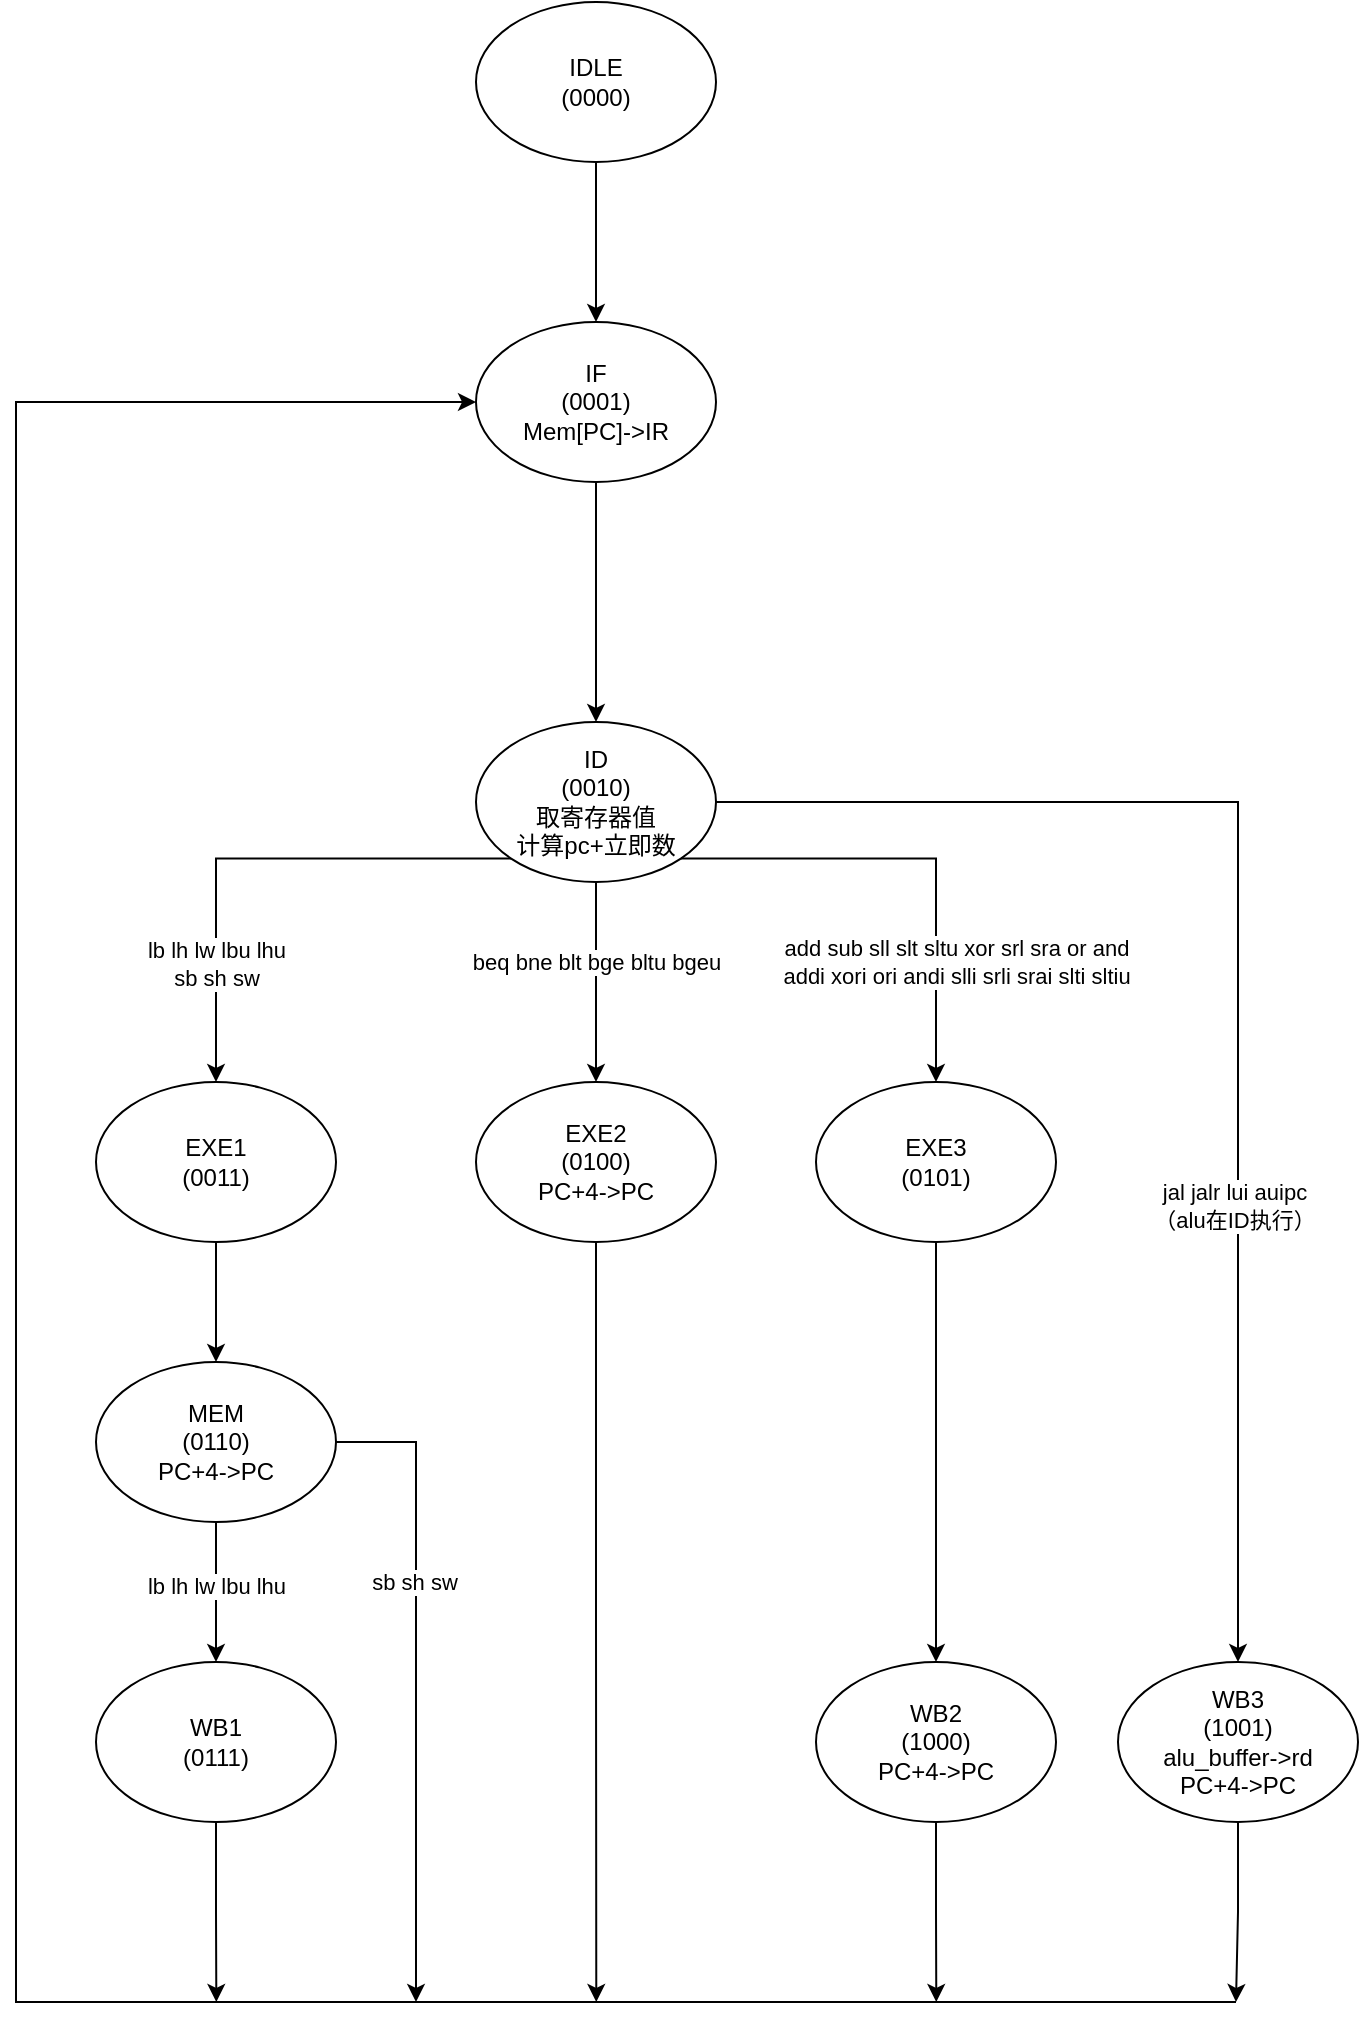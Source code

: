 <mxfile version="18.0.1" type="device"><diagram id="N3xqF-b8Mn_Eai6qiMRw" name="Page-1"><mxGraphModel dx="2426" dy="2448" grid="1" gridSize="10" guides="1" tooltips="1" connect="1" arrows="1" fold="1" page="1" pageScale="1" pageWidth="850" pageHeight="1100" math="0" shadow="0"><root><mxCell id="0"/><mxCell id="1" parent="0"/><mxCell id="8lIwwfxrAbX4aWX-zBku-25" style="edgeStyle=orthogonalEdgeStyle;rounded=0;orthogonalLoop=1;jettySize=auto;html=1;exitX=0.5;exitY=1;exitDx=0;exitDy=0;entryX=0.5;entryY=0;entryDx=0;entryDy=0;" parent="1" source="8lIwwfxrAbX4aWX-zBku-1" target="8lIwwfxrAbX4aWX-zBku-2" edge="1"><mxGeometry relative="1" as="geometry"/></mxCell><mxCell id="BjjPaVkNF5MPB5hzw5v8-6" style="edgeStyle=orthogonalEdgeStyle;rounded=0;orthogonalLoop=1;jettySize=auto;html=1;exitX=0;exitY=0.5;exitDx=0;exitDy=0;startArrow=classic;startFill=1;endArrow=none;endFill=0;" parent="1" source="8lIwwfxrAbX4aWX-zBku-1" edge="1"><mxGeometry relative="1" as="geometry"><mxPoint x="700" y="-60" as="targetPoint"/><Array as="points"><mxPoint x="90" y="-860"/><mxPoint x="90" y="-60"/></Array></mxGeometry></mxCell><mxCell id="8lIwwfxrAbX4aWX-zBku-1" value="IF&lt;br&gt;(0001)&lt;br&gt;Mem[PC]-&amp;gt;IR" style="ellipse;whiteSpace=wrap;html=1;" parent="1" vertex="1"><mxGeometry x="320" y="-900" width="120" height="80" as="geometry"/></mxCell><mxCell id="8lIwwfxrAbX4aWX-zBku-6" style="edgeStyle=orthogonalEdgeStyle;rounded=0;orthogonalLoop=1;jettySize=auto;html=1;exitX=1;exitY=1;exitDx=0;exitDy=0;entryX=0.5;entryY=0;entryDx=0;entryDy=0;" parent="1" source="8lIwwfxrAbX4aWX-zBku-2" target="8lIwwfxrAbX4aWX-zBku-3" edge="1"><mxGeometry relative="1" as="geometry"/></mxCell><mxCell id="8lIwwfxrAbX4aWX-zBku-7" value="add sub sll slt sltu xor srl sra or and&lt;br&gt;addi xori ori andi slli srli srai slti sltiu&lt;br&gt;" style="edgeLabel;html=1;align=center;verticalAlign=middle;resizable=0;points=[];" parent="8lIwwfxrAbX4aWX-zBku-6" vertex="1" connectable="0"><mxGeometry x="0.203" y="5" relative="1" as="geometry"><mxPoint x="5" y="35" as="offset"/></mxGeometry></mxCell><mxCell id="8lIwwfxrAbX4aWX-zBku-10" style="edgeStyle=none;rounded=0;orthogonalLoop=1;jettySize=auto;html=1;exitX=0.5;exitY=1;exitDx=0;exitDy=0;" parent="1" source="8lIwwfxrAbX4aWX-zBku-2" target="8lIwwfxrAbX4aWX-zBku-5" edge="1"><mxGeometry relative="1" as="geometry"/></mxCell><mxCell id="8lIwwfxrAbX4aWX-zBku-11" value="beq bne blt bge bltu bgeu" style="edgeLabel;html=1;align=center;verticalAlign=middle;resizable=0;points=[];" parent="8lIwwfxrAbX4aWX-zBku-10" vertex="1" connectable="0"><mxGeometry x="0.394" y="-3" relative="1" as="geometry"><mxPoint x="3" y="-30" as="offset"/></mxGeometry></mxCell><mxCell id="8lIwwfxrAbX4aWX-zBku-13" style="edgeStyle=orthogonalEdgeStyle;rounded=0;orthogonalLoop=1;jettySize=auto;html=1;exitX=0;exitY=1;exitDx=0;exitDy=0;entryX=0.5;entryY=0;entryDx=0;entryDy=0;" parent="1" source="8lIwwfxrAbX4aWX-zBku-2" target="8lIwwfxrAbX4aWX-zBku-12" edge="1"><mxGeometry relative="1" as="geometry"><mxPoint x="80" y="-340" as="targetPoint"/><Array as="points"><mxPoint x="190" y="-632"/></Array></mxGeometry></mxCell><mxCell id="8lIwwfxrAbX4aWX-zBku-14" value="lb lh lw lbu lhu&lt;br&gt;sb sh sw" style="edgeLabel;html=1;align=center;verticalAlign=middle;resizable=0;points=[];" parent="8lIwwfxrAbX4aWX-zBku-13" vertex="1" connectable="0"><mxGeometry x="-0.003" relative="1" as="geometry"><mxPoint x="-19" y="52" as="offset"/></mxGeometry></mxCell><mxCell id="BjjPaVkNF5MPB5hzw5v8-13" style="edgeStyle=orthogonalEdgeStyle;rounded=0;orthogonalLoop=1;jettySize=auto;html=1;exitX=1;exitY=0.5;exitDx=0;exitDy=0;startArrow=none;startFill=0;endArrow=classic;endFill=1;entryX=0.5;entryY=0;entryDx=0;entryDy=0;" parent="1" source="8lIwwfxrAbX4aWX-zBku-2" target="BjjPaVkNF5MPB5hzw5v8-14" edge="1"><mxGeometry relative="1" as="geometry"><mxPoint x="700" y="-320" as="targetPoint"/></mxGeometry></mxCell><mxCell id="BjjPaVkNF5MPB5hzw5v8-15" value="jal jalr lui auipc&lt;br&gt;（alu在ID执行）" style="edgeLabel;html=1;align=center;verticalAlign=middle;resizable=0;points=[];" parent="BjjPaVkNF5MPB5hzw5v8-13" vertex="1" connectable="0"><mxGeometry x="0.34" y="-2" relative="1" as="geometry"><mxPoint as="offset"/></mxGeometry></mxCell><mxCell id="8lIwwfxrAbX4aWX-zBku-2" value="ID&lt;br&gt;(0010)&lt;br&gt;取寄存器值&lt;br&gt;计算pc+立即数" style="ellipse;whiteSpace=wrap;html=1;" parent="1" vertex="1"><mxGeometry x="320" y="-700" width="120" height="80" as="geometry"/></mxCell><mxCell id="8lIwwfxrAbX4aWX-zBku-9" style="rounded=0;orthogonalLoop=1;jettySize=auto;html=1;exitX=0.5;exitY=1;exitDx=0;exitDy=0;entryX=0.5;entryY=0;entryDx=0;entryDy=0;" parent="1" source="8lIwwfxrAbX4aWX-zBku-3" target="8lIwwfxrAbX4aWX-zBku-8" edge="1"><mxGeometry relative="1" as="geometry"/></mxCell><mxCell id="BjjPaVkNF5MPB5hzw5v8-10" style="edgeStyle=orthogonalEdgeStyle;rounded=0;orthogonalLoop=1;jettySize=auto;html=1;exitX=0.5;exitY=1;exitDx=0;exitDy=0;startArrow=none;startFill=0;endArrow=classic;endFill=1;" parent="1" source="8lIwwfxrAbX4aWX-zBku-8" edge="1"><mxGeometry relative="1" as="geometry"><mxPoint x="550.143" y="-60" as="targetPoint"/></mxGeometry></mxCell><mxCell id="8lIwwfxrAbX4aWX-zBku-8" value="WB2&lt;br&gt;(1000)&lt;br&gt;PC+4-&amp;gt;PC" style="ellipse;whiteSpace=wrap;html=1;" parent="1" vertex="1"><mxGeometry x="490" y="-230" width="120" height="80" as="geometry"/></mxCell><mxCell id="8lIwwfxrAbX4aWX-zBku-18" style="edgeStyle=orthogonalEdgeStyle;rounded=0;orthogonalLoop=1;jettySize=auto;html=1;exitX=0.5;exitY=1;exitDx=0;exitDy=0;" parent="1" source="BjjPaVkNF5MPB5hzw5v8-11" target="8lIwwfxrAbX4aWX-zBku-16" edge="1"><mxGeometry relative="1" as="geometry"/></mxCell><mxCell id="8lIwwfxrAbX4aWX-zBku-19" value="lb lh lw lbu lhu" style="edgeLabel;html=1;align=center;verticalAlign=middle;resizable=0;points=[];" parent="8lIwwfxrAbX4aWX-zBku-18" vertex="1" connectable="0"><mxGeometry x="0.28" y="-2" relative="1" as="geometry"><mxPoint x="2" y="-13" as="offset"/></mxGeometry></mxCell><mxCell id="8lIwwfxrAbX4aWX-zBku-23" style="edgeStyle=orthogonalEdgeStyle;rounded=0;orthogonalLoop=1;jettySize=auto;html=1;exitX=1;exitY=0.5;exitDx=0;exitDy=0;startArrow=none;" parent="1" source="BjjPaVkNF5MPB5hzw5v8-11" edge="1"><mxGeometry relative="1" as="geometry"><mxPoint x="290" y="-60" as="targetPoint"/><Array as="points"><mxPoint x="290" y="-340"/></Array></mxGeometry></mxCell><mxCell id="8lIwwfxrAbX4aWX-zBku-24" value="sb sh sw" style="edgeLabel;html=1;align=center;verticalAlign=middle;resizable=0;points=[];" parent="8lIwwfxrAbX4aWX-zBku-23" vertex="1" connectable="0"><mxGeometry x="0.087" y="-1" relative="1" as="geometry"><mxPoint y="-64" as="offset"/></mxGeometry></mxCell><mxCell id="BjjPaVkNF5MPB5hzw5v8-12" style="edgeStyle=orthogonalEdgeStyle;rounded=0;orthogonalLoop=1;jettySize=auto;html=1;exitX=0.5;exitY=1;exitDx=0;exitDy=0;entryX=0.5;entryY=0;entryDx=0;entryDy=0;startArrow=none;startFill=0;endArrow=classic;endFill=1;" parent="1" source="8lIwwfxrAbX4aWX-zBku-12" target="BjjPaVkNF5MPB5hzw5v8-11" edge="1"><mxGeometry relative="1" as="geometry"/></mxCell><mxCell id="8lIwwfxrAbX4aWX-zBku-12" value="EXE1&lt;br&gt;(0011)" style="ellipse;whiteSpace=wrap;html=1;" parent="1" vertex="1"><mxGeometry x="130" y="-520" width="120" height="80" as="geometry"/></mxCell><mxCell id="BjjPaVkNF5MPB5hzw5v8-20" style="edgeStyle=orthogonalEdgeStyle;rounded=0;orthogonalLoop=1;jettySize=auto;html=1;exitX=0.5;exitY=1;exitDx=0;exitDy=0;startArrow=none;startFill=0;endArrow=classic;endFill=1;" parent="1" source="8lIwwfxrAbX4aWX-zBku-16" edge="1"><mxGeometry relative="1" as="geometry"><mxPoint x="190.17" y="-60" as="targetPoint"/></mxGeometry></mxCell><mxCell id="8lIwwfxrAbX4aWX-zBku-16" value="WB1&lt;br&gt;(0111)" style="ellipse;whiteSpace=wrap;html=1;" parent="1" vertex="1"><mxGeometry x="130" y="-230" width="120" height="80" as="geometry"/></mxCell><mxCell id="BjjPaVkNF5MPB5hzw5v8-9" style="edgeStyle=orthogonalEdgeStyle;rounded=0;orthogonalLoop=1;jettySize=auto;html=1;exitX=0.5;exitY=1;exitDx=0;exitDy=0;startArrow=none;startFill=0;endArrow=classic;endFill=1;" parent="1" source="8lIwwfxrAbX4aWX-zBku-5" edge="1"><mxGeometry relative="1" as="geometry"><mxPoint x="380.143" y="-60" as="targetPoint"/></mxGeometry></mxCell><mxCell id="8lIwwfxrAbX4aWX-zBku-5" value="EXE2&lt;br&gt;(0100)&lt;br&gt;PC+4-&amp;gt;PC" style="ellipse;whiteSpace=wrap;html=1;" parent="1" vertex="1"><mxGeometry x="320" y="-520" width="120" height="80" as="geometry"/></mxCell><mxCell id="8lIwwfxrAbX4aWX-zBku-3" value="EXE3&lt;br&gt;(0101)" style="ellipse;whiteSpace=wrap;html=1;" parent="1" vertex="1"><mxGeometry x="490" y="-520" width="120" height="80" as="geometry"/></mxCell><mxCell id="BjjPaVkNF5MPB5hzw5v8-11" value="MEM&lt;br&gt;(0110)&lt;br&gt;PC+4-&amp;gt;PC" style="ellipse;whiteSpace=wrap;html=1;" parent="1" vertex="1"><mxGeometry x="130" y="-380" width="120" height="80" as="geometry"/></mxCell><mxCell id="BjjPaVkNF5MPB5hzw5v8-17" style="edgeStyle=orthogonalEdgeStyle;rounded=0;orthogonalLoop=1;jettySize=auto;html=1;exitX=0.5;exitY=1;exitDx=0;exitDy=0;startArrow=none;startFill=0;endArrow=classic;endFill=1;" parent="1" source="BjjPaVkNF5MPB5hzw5v8-14" edge="1"><mxGeometry relative="1" as="geometry"><mxPoint x="700" y="-60" as="targetPoint"/></mxGeometry></mxCell><mxCell id="BjjPaVkNF5MPB5hzw5v8-14" value="WB3&lt;br&gt;(1001)&lt;br&gt;alu_buffer-&amp;gt;rd&lt;br&gt;PC+4-&amp;gt;PC" style="ellipse;whiteSpace=wrap;html=1;" parent="1" vertex="1"><mxGeometry x="641" y="-230" width="120" height="80" as="geometry"/></mxCell><mxCell id="BjjPaVkNF5MPB5hzw5v8-19" style="edgeStyle=orthogonalEdgeStyle;rounded=0;orthogonalLoop=1;jettySize=auto;html=1;exitX=0.5;exitY=1;exitDx=0;exitDy=0;entryX=0.5;entryY=0;entryDx=0;entryDy=0;startArrow=none;startFill=0;endArrow=classic;endFill=1;" parent="1" source="BjjPaVkNF5MPB5hzw5v8-18" target="8lIwwfxrAbX4aWX-zBku-1" edge="1"><mxGeometry relative="1" as="geometry"/></mxCell><mxCell id="BjjPaVkNF5MPB5hzw5v8-18" value="IDLE&lt;br&gt;(0000)" style="ellipse;whiteSpace=wrap;html=1;" parent="1" vertex="1"><mxGeometry x="320" y="-1060" width="120" height="80" as="geometry"/></mxCell></root></mxGraphModel></diagram></mxfile>